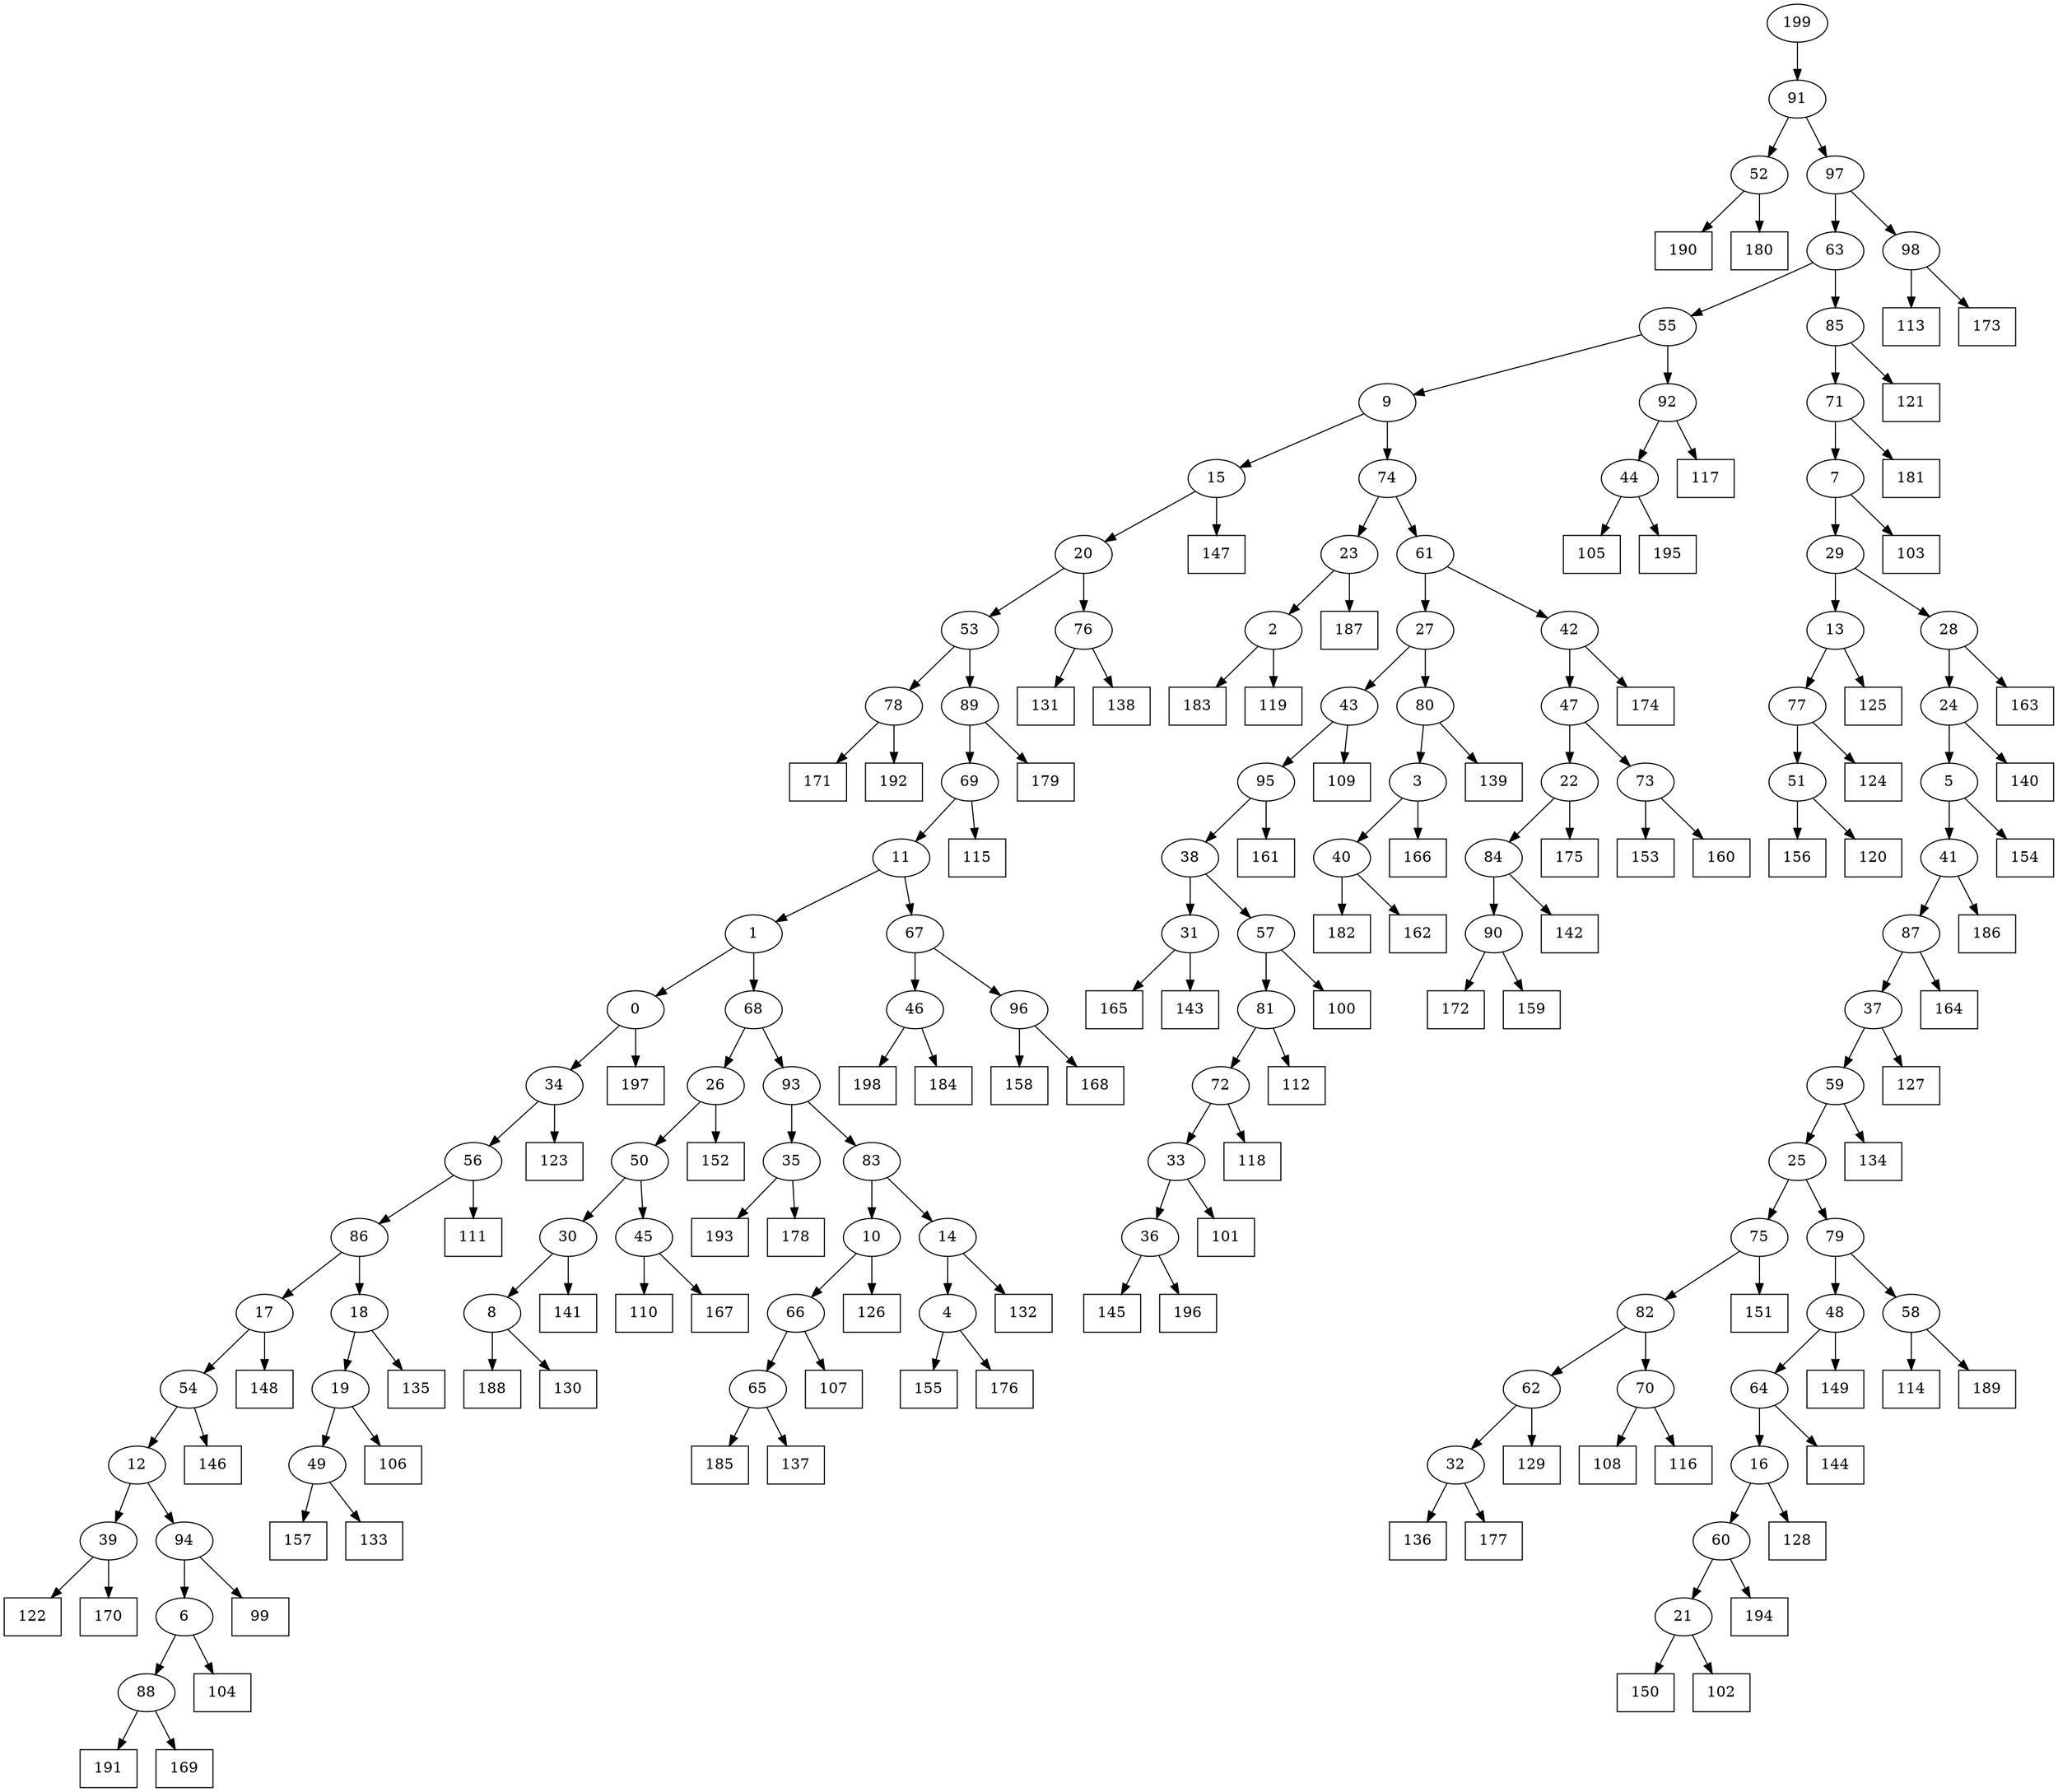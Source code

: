 digraph G {
0[label="0"];
1[label="1"];
2[label="2"];
3[label="3"];
4[label="4"];
5[label="5"];
6[label="6"];
7[label="7"];
8[label="8"];
9[label="9"];
10[label="10"];
11[label="11"];
12[label="12"];
13[label="13"];
14[label="14"];
15[label="15"];
16[label="16"];
17[label="17"];
18[label="18"];
19[label="19"];
20[label="20"];
21[label="21"];
22[label="22"];
23[label="23"];
24[label="24"];
25[label="25"];
26[label="26"];
27[label="27"];
28[label="28"];
29[label="29"];
30[label="30"];
31[label="31"];
32[label="32"];
33[label="33"];
34[label="34"];
35[label="35"];
36[label="36"];
37[label="37"];
38[label="38"];
39[label="39"];
40[label="40"];
41[label="41"];
42[label="42"];
43[label="43"];
44[label="44"];
45[label="45"];
46[label="46"];
47[label="47"];
48[label="48"];
49[label="49"];
50[label="50"];
51[label="51"];
52[label="52"];
53[label="53"];
54[label="54"];
55[label="55"];
56[label="56"];
57[label="57"];
58[label="58"];
59[label="59"];
60[label="60"];
61[label="61"];
62[label="62"];
63[label="63"];
64[label="64"];
65[label="65"];
66[label="66"];
67[label="67"];
68[label="68"];
69[label="69"];
70[label="70"];
71[label="71"];
72[label="72"];
73[label="73"];
74[label="74"];
75[label="75"];
76[label="76"];
77[label="77"];
78[label="78"];
79[label="79"];
80[label="80"];
81[label="81"];
82[label="82"];
83[label="83"];
84[label="84"];
85[label="85"];
86[label="86"];
87[label="87"];
88[label="88"];
89[label="89"];
90[label="90"];
91[label="91"];
92[label="92"];
93[label="93"];
94[label="94"];
95[label="95"];
96[label="96"];
97[label="97"];
98[label="98"];
99[shape=box,label="112"];
100[shape=box,label="127"];
101[shape=box,label="147"];
102[shape=box,label="156"];
103[shape=box,label="111"];
104[shape=box,label="157"];
105[shape=box,label="191"];
106[shape=box,label="132"];
107[shape=box,label="109"];
108[shape=box,label="194"];
109[shape=box,label="108"];
110[shape=box,label="183"];
111[shape=box,label="106"];
112[shape=box,label="187"];
113[shape=box,label="152"];
114[shape=box,label="158"];
115[shape=box,label="142"];
116[shape=box,label="182"];
117[shape=box,label="123"];
118[shape=box,label="186"];
119[shape=box,label="126"];
120[shape=box,label="122"];
121[shape=box,label="185"];
122[shape=box,label="165"];
123[shape=box,label="172"];
124[shape=box,label="134"];
125[shape=box,label="175"];
126[shape=box,label="170"];
127[shape=box,label="148"];
128[shape=box,label="153"];
129[shape=box,label="110"];
130[shape=box,label="135"];
131[shape=box,label="99"];
132[shape=box,label="143"];
133[shape=box,label="139"];
134[shape=box,label="174"];
135[shape=box,label="161"];
136[shape=box,label="105"];
137[shape=box,label="128"];
138[shape=box,label="116"];
139[shape=box,label="137"];
140[shape=box,label="114"];
141[shape=box,label="155"];
142[shape=box,label="154"];
143[shape=box,label="179"];
144[shape=box,label="166"];
145[shape=box,label="103"];
146[shape=box,label="198"];
147[shape=box,label="119"];
148[shape=box,label="193"];
149[shape=box,label="159"];
150[shape=box,label="121"];
151[shape=box,label="167"];
152[shape=box,label="150"];
153[shape=box,label="190"];
154[shape=box,label="131"];
155[shape=box,label="133"];
156[shape=box,label="163"];
157[shape=box,label="125"];
158[shape=box,label="146"];
159[shape=box,label="178"];
160[shape=box,label="115"];
161[shape=box,label="129"];
162[shape=box,label="180"];
163[shape=box,label="181"];
164[shape=box,label="113"];
165[shape=box,label="164"];
166[shape=box,label="162"];
167[shape=box,label="188"];
168[shape=box,label="189"];
169[shape=box,label="120"];
170[shape=box,label="118"];
171[shape=box,label="195"];
172[shape=box,label="100"];
173[shape=box,label="136"];
174[shape=box,label="145"];
175[shape=box,label="169"];
176[shape=box,label="151"];
177[shape=box,label="140"];
178[shape=box,label="117"];
179[shape=box,label="160"];
180[shape=box,label="138"];
181[shape=box,label="196"];
182[shape=box,label="124"];
183[shape=box,label="102"];
184[shape=box,label="107"];
185[shape=box,label="144"];
186[shape=box,label="149"];
187[shape=box,label="177"];
188[shape=box,label="104"];
189[shape=box,label="130"];
190[shape=box,label="176"];
191[shape=box,label="173"];
192[shape=box,label="197"];
193[shape=box,label="184"];
194[shape=box,label="168"];
195[shape=box,label="141"];
196[shape=box,label="171"];
197[shape=box,label="101"];
198[shape=box,label="192"];
199[label="199"];
14->106 ;
64->185 ;
18->130 ;
5->142 ;
90->123 ;
60->108 ;
75->176 ;
80->133 ;
76->180 ;
69->160 ;
66->184 ;
78->198 ;
30->195 ;
24->5 ;
56->103 ;
54->158 ;
8->167 ;
44->136 ;
45->151 ;
98->164 ;
86->17 ;
42->134 ;
4->141 ;
91->52 ;
51->102 ;
71->163 ;
51->169 ;
32->187 ;
17->127 ;
4->190 ;
85->150 ;
52->162 ;
58->168 ;
94->131 ;
39->126 ;
89->143 ;
7->145 ;
3->40 ;
58->140 ;
6->188 ;
62->161 ;
48->186 ;
13->157 ;
90->149 ;
22->125 ;
36->174 ;
16->137 ;
84->90 ;
35->148 ;
66->65 ;
65->121 ;
199->91 ;
79->48 ;
92->44 ;
79->58 ;
35->159 ;
34->117 ;
48->64 ;
5->41 ;
83->14 ;
77->182 ;
88->175 ;
40->166 ;
0->34 ;
28->156 ;
93->83 ;
21->152 ;
18->19 ;
81->99 ;
96->114 ;
16->60 ;
27->80 ;
29->28 ;
49->155 ;
67->46 ;
46->146 ;
17->54 ;
61->42 ;
70->109 ;
24->177 ;
73->128 ;
60->21 ;
21->183 ;
85->71 ;
52->153 ;
7->29 ;
36->181 ;
44->171 ;
57->172 ;
97->98 ;
98->191 ;
63->55 ;
55->9 ;
29->13 ;
91->97 ;
28->24 ;
57->81 ;
71->7 ;
37->100 ;
40->116 ;
33->197 ;
95->38 ;
67->96 ;
96->194 ;
8->189 ;
43->95 ;
72->170 ;
70->138 ;
14->4 ;
94->6 ;
65->139 ;
76->154 ;
11->67 ;
53->89 ;
34->56 ;
56->86 ;
37->59 ;
13->77 ;
50->30 ;
77->51 ;
38->57 ;
75->82 ;
82->70 ;
53->78 ;
78->196 ;
25->79 ;
55->92 ;
92->178 ;
31->122 ;
6->88 ;
88->105 ;
33->36 ;
68->93 ;
84->115 ;
10->119 ;
23->2 ;
2->110 ;
86->18 ;
3->144 ;
74->61 ;
11->1 ;
1->68 ;
95->135 ;
54->12 ;
12->94 ;
41->118 ;
15->101 ;
89->69 ;
69->11 ;
82->62 ;
42->47 ;
59->124 ;
74->23 ;
23->112 ;
9->74 ;
27->43 ;
43->107 ;
26->50 ;
46->193 ;
47->73 ;
73->179 ;
20->53 ;
59->25 ;
80->3 ;
81->72 ;
72->33 ;
9->15 ;
87->165 ;
61->27 ;
68->26 ;
26->113 ;
25->75 ;
38->31 ;
31->132 ;
64->16 ;
83->10 ;
10->66 ;
62->32 ;
39->120 ;
15->20 ;
20->76 ;
2->147 ;
1->0 ;
0->192 ;
32->173 ;
97->63 ;
63->85 ;
30->8 ;
41->87 ;
87->37 ;
12->39 ;
19->49 ;
49->104 ;
19->111 ;
50->45 ;
45->129 ;
93->35 ;
47->22 ;
22->84 ;
}
